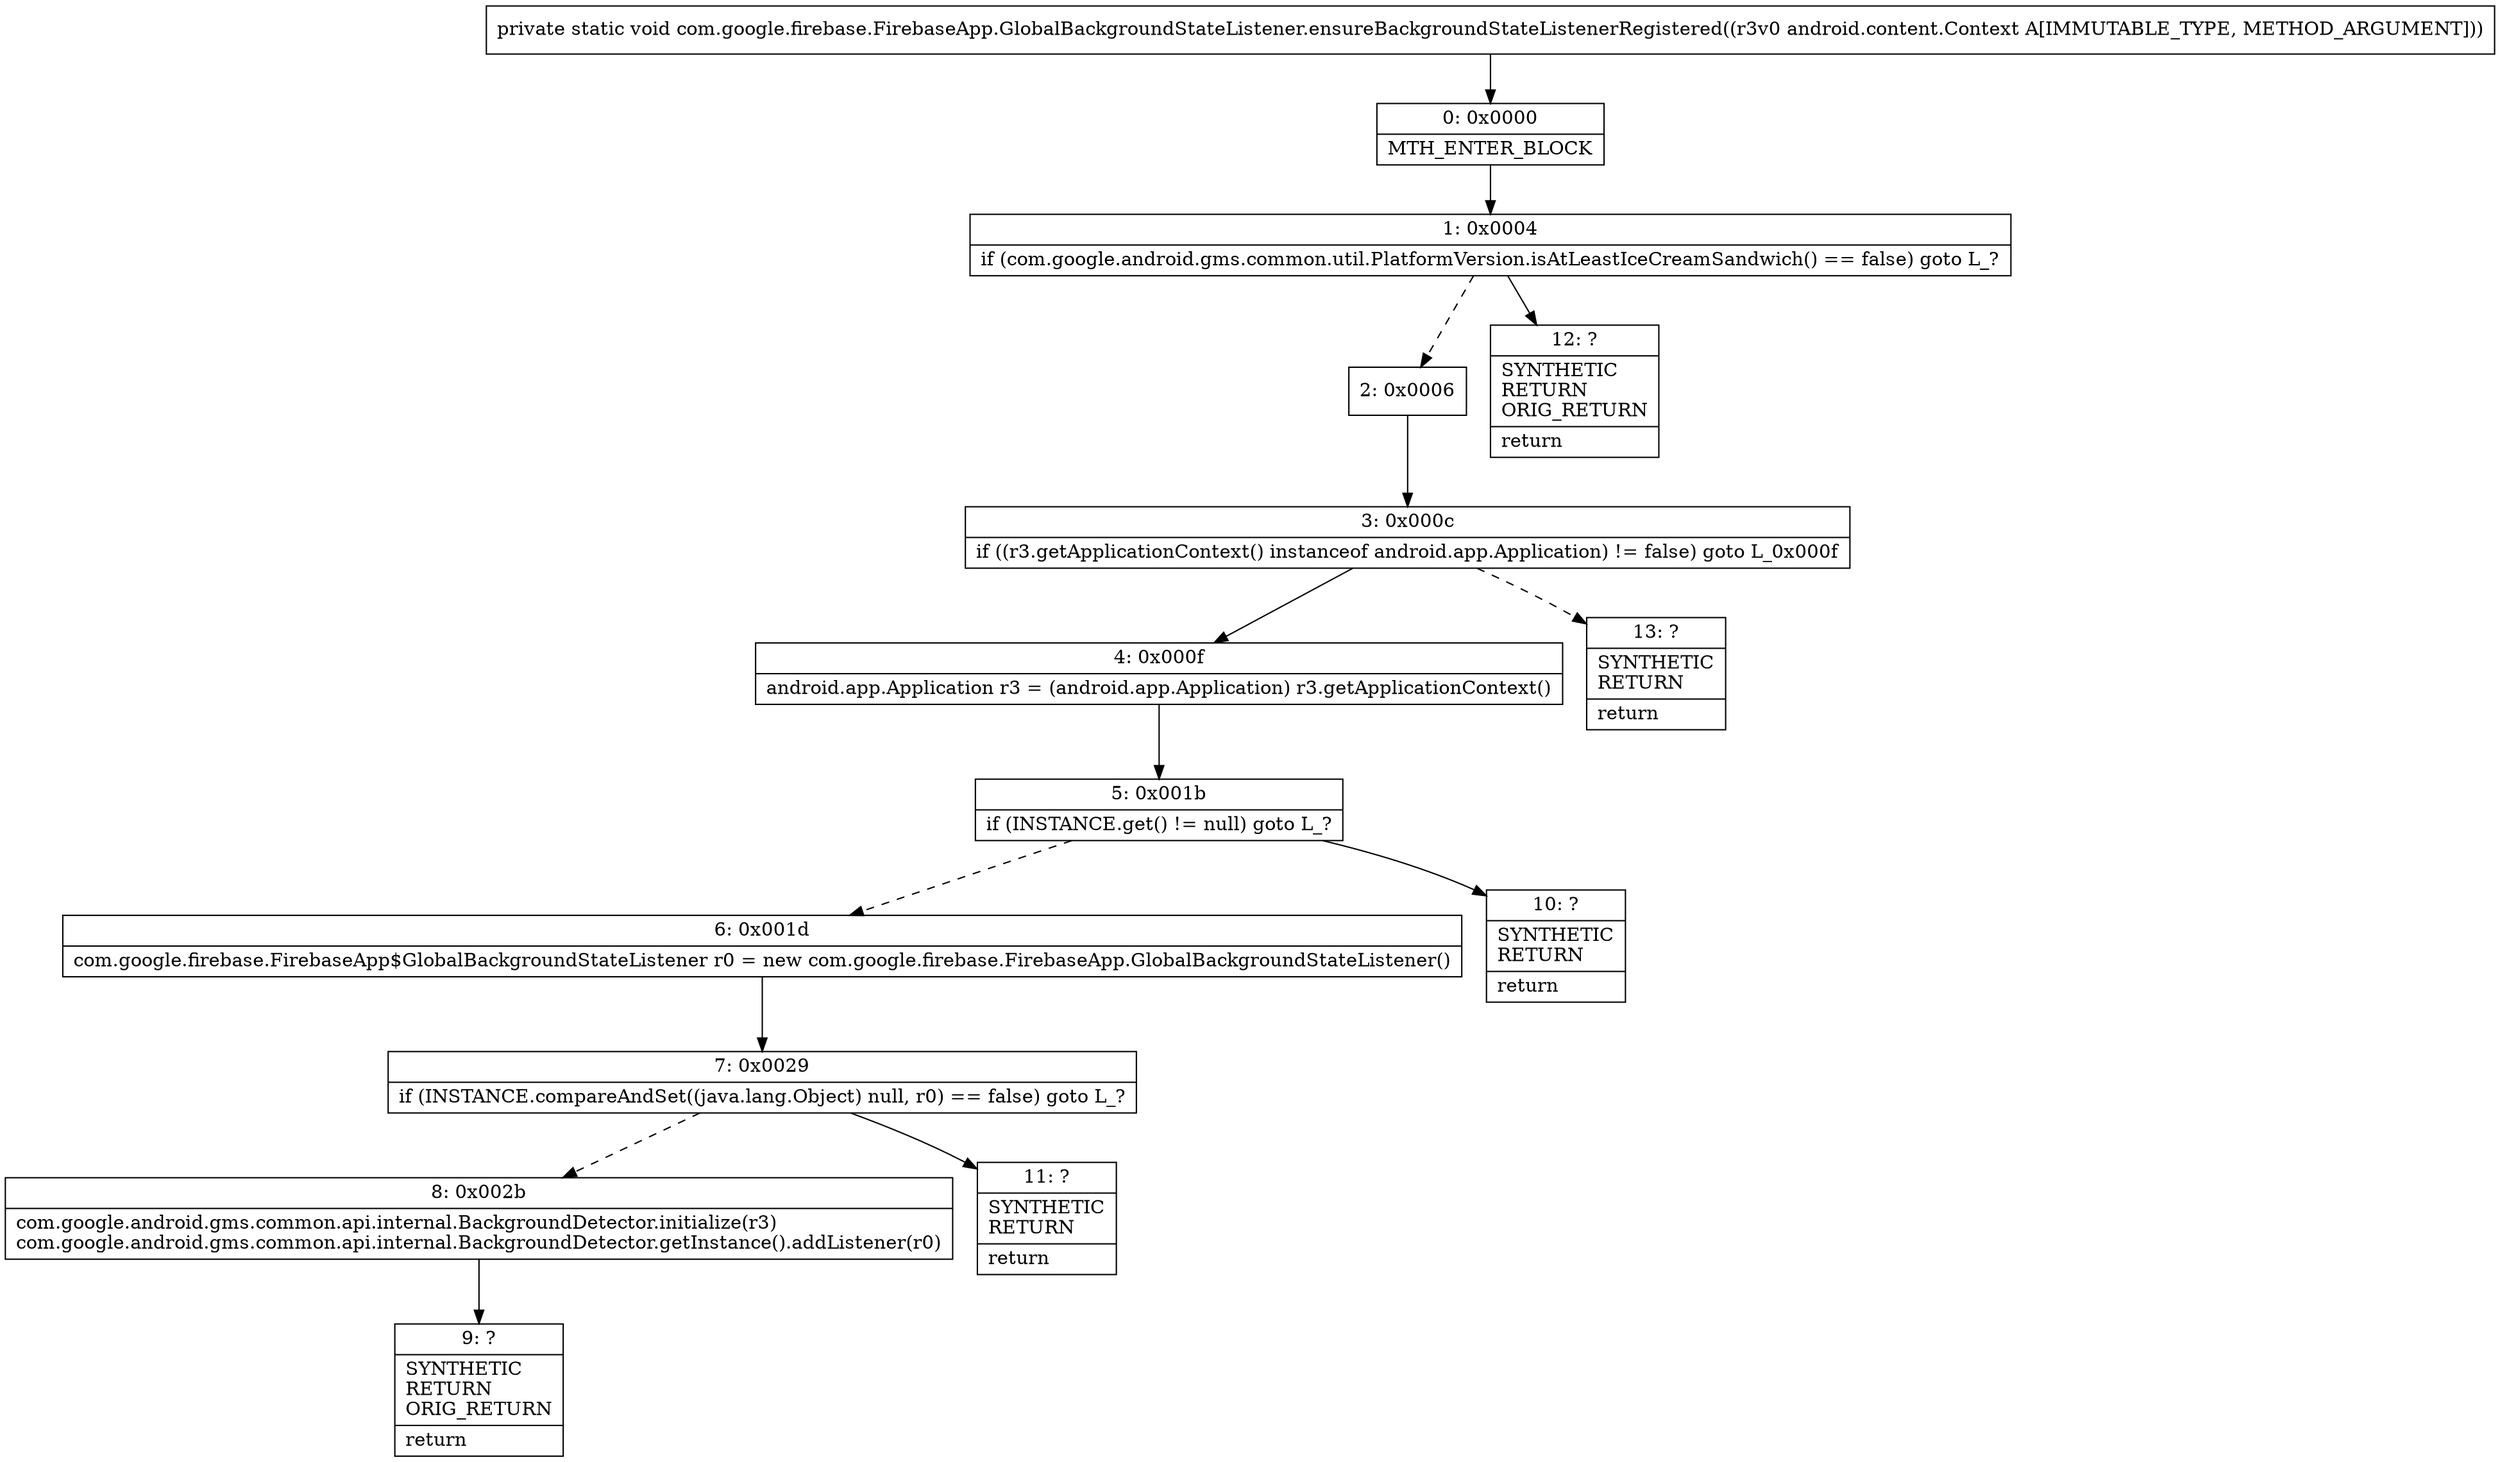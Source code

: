 digraph "CFG forcom.google.firebase.FirebaseApp.GlobalBackgroundStateListener.ensureBackgroundStateListenerRegistered(Landroid\/content\/Context;)V" {
Node_0 [shape=record,label="{0\:\ 0x0000|MTH_ENTER_BLOCK\l}"];
Node_1 [shape=record,label="{1\:\ 0x0004|if (com.google.android.gms.common.util.PlatformVersion.isAtLeastIceCreamSandwich() == false) goto L_?\l}"];
Node_2 [shape=record,label="{2\:\ 0x0006}"];
Node_3 [shape=record,label="{3\:\ 0x000c|if ((r3.getApplicationContext() instanceof android.app.Application) != false) goto L_0x000f\l}"];
Node_4 [shape=record,label="{4\:\ 0x000f|android.app.Application r3 = (android.app.Application) r3.getApplicationContext()\l}"];
Node_5 [shape=record,label="{5\:\ 0x001b|if (INSTANCE.get() != null) goto L_?\l}"];
Node_6 [shape=record,label="{6\:\ 0x001d|com.google.firebase.FirebaseApp$GlobalBackgroundStateListener r0 = new com.google.firebase.FirebaseApp.GlobalBackgroundStateListener()\l}"];
Node_7 [shape=record,label="{7\:\ 0x0029|if (INSTANCE.compareAndSet((java.lang.Object) null, r0) == false) goto L_?\l}"];
Node_8 [shape=record,label="{8\:\ 0x002b|com.google.android.gms.common.api.internal.BackgroundDetector.initialize(r3)\lcom.google.android.gms.common.api.internal.BackgroundDetector.getInstance().addListener(r0)\l}"];
Node_9 [shape=record,label="{9\:\ ?|SYNTHETIC\lRETURN\lORIG_RETURN\l|return\l}"];
Node_10 [shape=record,label="{10\:\ ?|SYNTHETIC\lRETURN\l|return\l}"];
Node_11 [shape=record,label="{11\:\ ?|SYNTHETIC\lRETURN\l|return\l}"];
Node_12 [shape=record,label="{12\:\ ?|SYNTHETIC\lRETURN\lORIG_RETURN\l|return\l}"];
Node_13 [shape=record,label="{13\:\ ?|SYNTHETIC\lRETURN\l|return\l}"];
MethodNode[shape=record,label="{private static void com.google.firebase.FirebaseApp.GlobalBackgroundStateListener.ensureBackgroundStateListenerRegistered((r3v0 android.content.Context A[IMMUTABLE_TYPE, METHOD_ARGUMENT])) }"];
MethodNode -> Node_0;
Node_0 -> Node_1;
Node_1 -> Node_2[style=dashed];
Node_1 -> Node_12;
Node_2 -> Node_3;
Node_3 -> Node_4;
Node_3 -> Node_13[style=dashed];
Node_4 -> Node_5;
Node_5 -> Node_6[style=dashed];
Node_5 -> Node_10;
Node_6 -> Node_7;
Node_7 -> Node_8[style=dashed];
Node_7 -> Node_11;
Node_8 -> Node_9;
}

